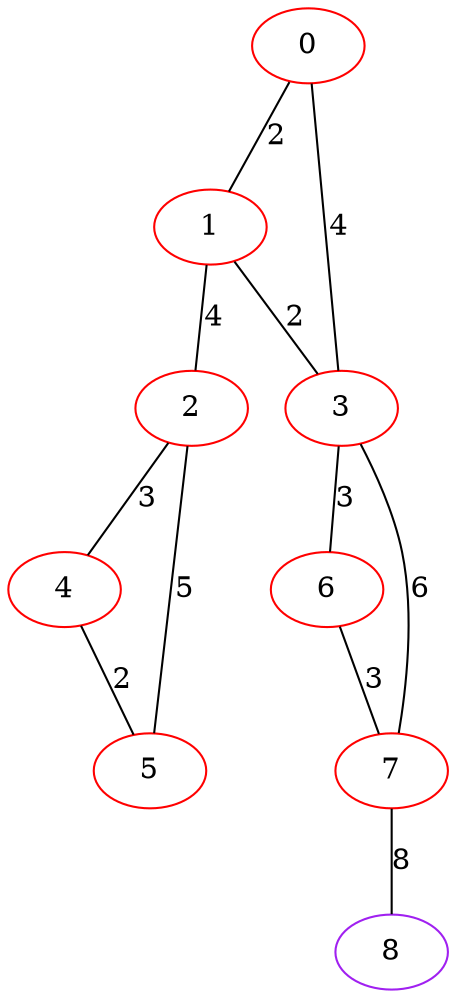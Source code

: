 graph "" {
0 [color=red, weight=1];
1 [color=red, weight=1];
2 [color=red, weight=1];
3 [color=red, weight=1];
4 [color=red, weight=1];
5 [color=red, weight=1];
6 [color=red, weight=1];
7 [color=red, weight=1];
8 [color=purple, weight=4];
0 -- 1  [key=0, label=2];
0 -- 3  [key=0, label=4];
1 -- 2  [key=0, label=4];
1 -- 3  [key=0, label=2];
2 -- 4  [key=0, label=3];
2 -- 5  [key=0, label=5];
3 -- 6  [key=0, label=3];
3 -- 7  [key=0, label=6];
4 -- 5  [key=0, label=2];
6 -- 7  [key=0, label=3];
7 -- 8  [key=0, label=8];
}
